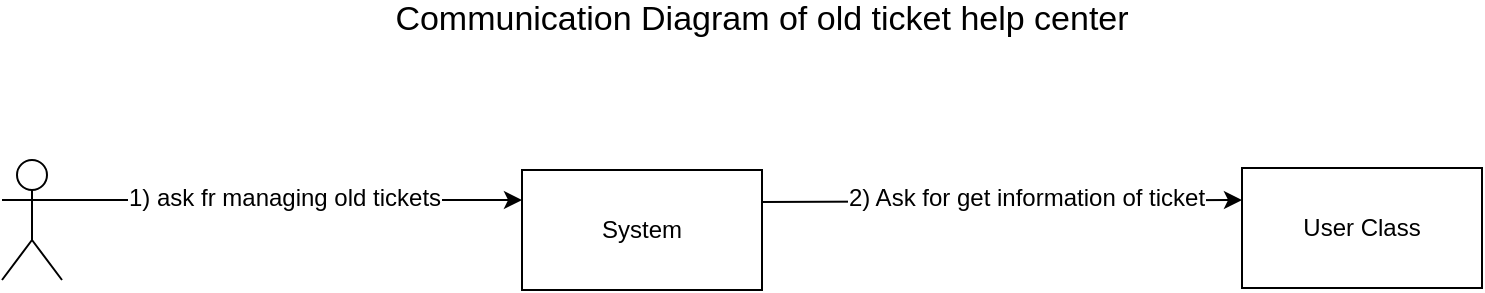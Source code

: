 <mxfile version="10.6.8" type="github"><diagram id="8vCvOSZF_7CfwzhZ_qEY" name="Page-1"><mxGraphModel dx="821" dy="636" grid="1" gridSize="10" guides="1" tooltips="1" connect="1" arrows="1" fold="1" page="1" pageScale="1" pageWidth="291" pageHeight="413" math="0" shadow="0"><root><mxCell id="0"/><mxCell id="1" parent="0"/><mxCell id="vjhEvt1GCCk8Aqb4r0bd-1" value="" style="shape=umlActor;verticalLabelPosition=bottom;labelBackgroundColor=#ffffff;verticalAlign=top;html=1;outlineConnect=0;" vertex="1" parent="1"><mxGeometry x="20" y="120" width="30" height="60" as="geometry"/></mxCell><mxCell id="vjhEvt1GCCk8Aqb4r0bd-2" value="System" style="rounded=0;whiteSpace=wrap;html=1;" vertex="1" parent="1"><mxGeometry x="280" y="125" width="120" height="60" as="geometry"/></mxCell><mxCell id="vjhEvt1GCCk8Aqb4r0bd-3" value="&lt;span&gt;User Class&lt;/span&gt;" style="rounded=0;whiteSpace=wrap;html=1;" vertex="1" parent="1"><mxGeometry x="640" y="124" width="120" height="60" as="geometry"/></mxCell><mxCell id="vjhEvt1GCCk8Aqb4r0bd-4" value="" style="endArrow=classic;html=1;entryX=0;entryY=0.25;entryDx=0;entryDy=0;exitX=1;exitY=0.333;exitDx=0;exitDy=0;exitPerimeter=0;" edge="1" parent="1" source="vjhEvt1GCCk8Aqb4r0bd-1" target="vjhEvt1GCCk8Aqb4r0bd-2"><mxGeometry width="50" height="50" relative="1" as="geometry"><mxPoint x="100" y="190" as="sourcePoint"/><mxPoint x="150" y="140" as="targetPoint"/></mxGeometry></mxCell><mxCell id="vjhEvt1GCCk8Aqb4r0bd-5" value="&lt;span&gt;1) ask fr managing old tickets&lt;/span&gt;&lt;br&gt;" style="text;html=1;resizable=0;points=[];align=center;verticalAlign=middle;labelBackgroundColor=#ffffff;" vertex="1" connectable="0" parent="vjhEvt1GCCk8Aqb4r0bd-4"><mxGeometry x="-0.035" y="1" relative="1" as="geometry"><mxPoint as="offset"/></mxGeometry></mxCell><mxCell id="vjhEvt1GCCk8Aqb4r0bd-6" value="" style="endArrow=classic;html=1;exitX=1;exitY=0.25;exitDx=0;exitDy=0;entryX=0;entryY=0.25;entryDx=0;entryDy=0;" edge="1" parent="1"><mxGeometry width="50" height="50" relative="1" as="geometry"><mxPoint x="400" y="141" as="sourcePoint"/><mxPoint x="640" y="140" as="targetPoint"/></mxGeometry></mxCell><mxCell id="vjhEvt1GCCk8Aqb4r0bd-7" value="&lt;span&gt;2) Ask for get information of ticket&lt;/span&gt;&lt;br&gt;" style="text;html=1;resizable=0;points=[];align=center;verticalAlign=middle;labelBackgroundColor=#ffffff;" vertex="1" connectable="0" parent="vjhEvt1GCCk8Aqb4r0bd-6"><mxGeometry x="0.208" relative="1" as="geometry"><mxPoint x="-13" y="-2" as="offset"/></mxGeometry></mxCell><mxCell id="vjhEvt1GCCk8Aqb4r0bd-8" value="&lt;font style=&quot;font-size: 17px&quot;&gt;Communication Diagram of old ticket help center&lt;/font&gt;" style="text;html=1;strokeColor=none;fillColor=none;align=center;verticalAlign=middle;whiteSpace=wrap;rounded=0;" vertex="1" parent="1"><mxGeometry x="160" y="40" width="480" height="20" as="geometry"/></mxCell></root></mxGraphModel></diagram></mxfile>